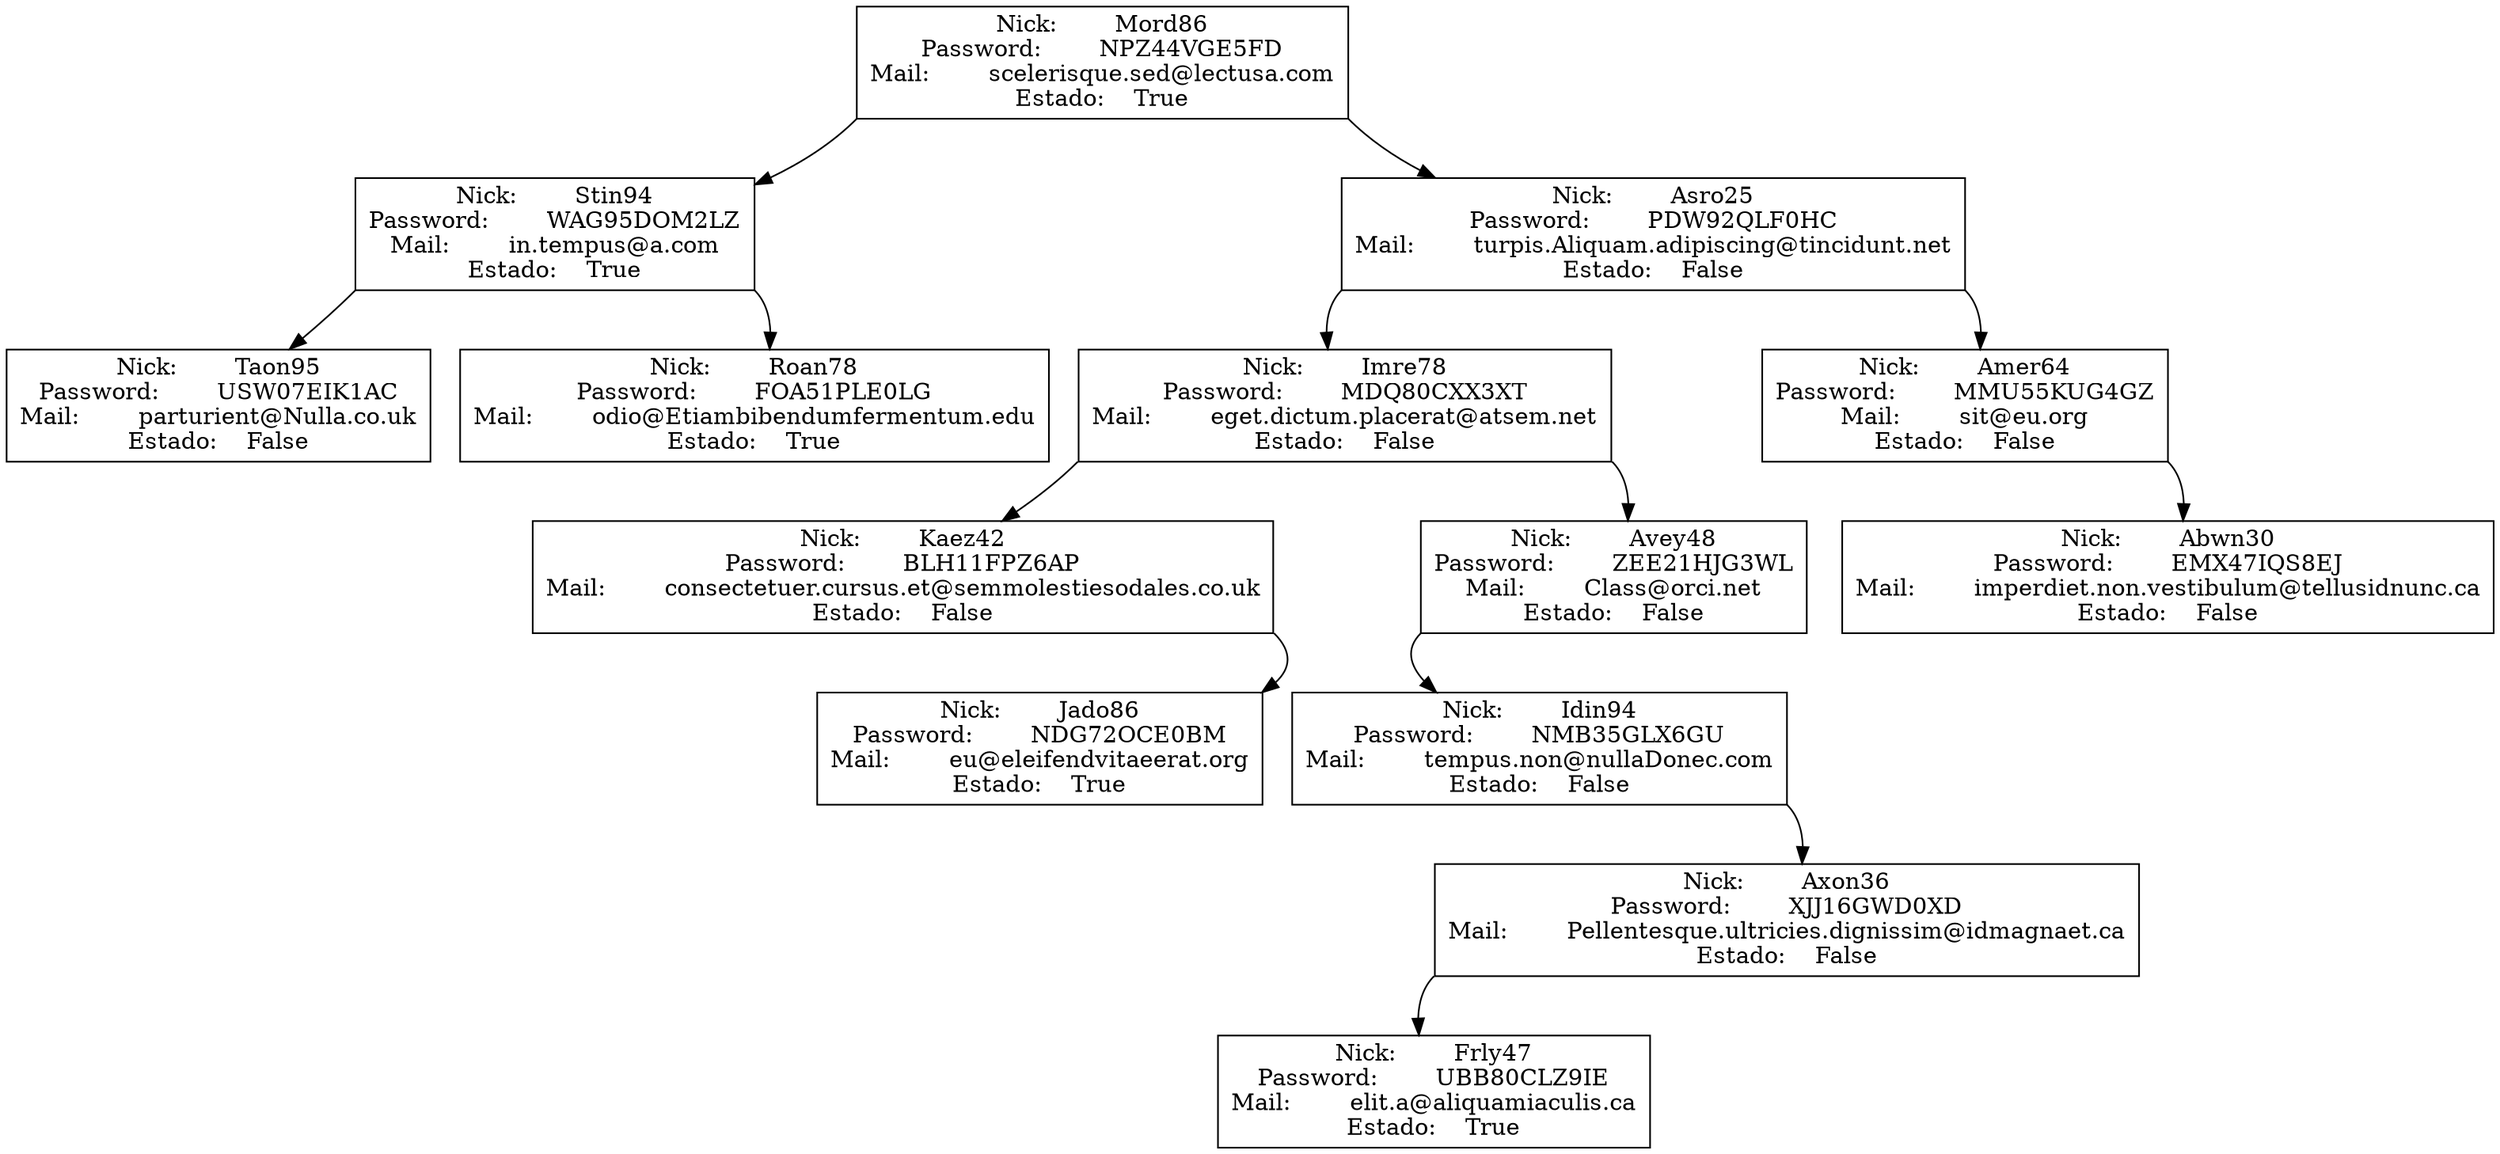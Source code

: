 digraph g{
Mord86[label="Nick:	Mord86
Password:	NPZ44VGE5FD
Mail:	scelerisque.sed@lectusa.com
Estado:	True";shape=box]
Mord86:sw->Stin94
Mord86:se->Asro25
Stin94[label="Nick:	Stin94
Password:	WAG95DOM2LZ
Mail:	in.tempus@a.com
Estado:	True";shape=box]
Stin94:sw->Taon95
Stin94:se->Roan78
Taon95[label="Nick:	Taon95
Password:	USW07EIK1AC
Mail:	parturient@Nulla.co.uk
Estado:	False";shape=box]
Roan78[label="Nick:	Roan78
Password:	FOA51PLE0LG
Mail:	odio@Etiambibendumfermentum.edu
Estado:	True";shape=box]
Asro25[label="Nick:	Asro25
Password:	PDW92QLF0HC
Mail:	turpis.Aliquam.adipiscing@tincidunt.net
Estado:	False";shape=box]
Asro25:sw->Imre78
Asro25:se->Amer64
Imre78[label="Nick:	Imre78
Password:	MDQ80CXX3XT
Mail:	eget.dictum.placerat@atsem.net
Estado:	False";shape=box]
Imre78:sw->Kaez42
Imre78:se->Avey48
Kaez42[label="Nick:	Kaez42
Password:	BLH11FPZ6AP
Mail:	consectetuer.cursus.et@semmolestiesodales.co.uk
Estado:	False";shape=box]
Kaez42:se->Jado86
Jado86[label="Nick:	Jado86
Password:	NDG72OCE0BM
Mail:	eu@eleifendvitaeerat.org
Estado:	True";shape=box]
Avey48[label="Nick:	Avey48
Password:	ZEE21HJG3WL
Mail:	Class@orci.net
Estado:	False";shape=box]
Avey48:sw->Idin94
Idin94[label="Nick:	Idin94
Password:	NMB35GLX6GU
Mail:	tempus.non@nullaDonec.com
Estado:	False";shape=box]
Idin94:se->Axon36
Axon36[label="Nick:	Axon36
Password:	XJJ16GWD0XD
Mail:	Pellentesque.ultricies.dignissim@idmagnaet.ca
Estado:	False";shape=box]
Axon36:sw->Frly47
Frly47[label="Nick:	Frly47
Password:	UBB80CLZ9IE
Mail:	elit.a@aliquamiaculis.ca
Estado:	True";shape=box]
Amer64[label="Nick:	Amer64
Password:	MMU55KUG4GZ
Mail:	sit@eu.org
Estado:	False";shape=box]
Amer64:se->Abwn30
Abwn30[label="Nick:	Abwn30
Password:	EMX47IQS8EJ
Mail:	imperdiet.non.vestibulum@tellusidnunc.ca
Estado:	False";shape=box]
}